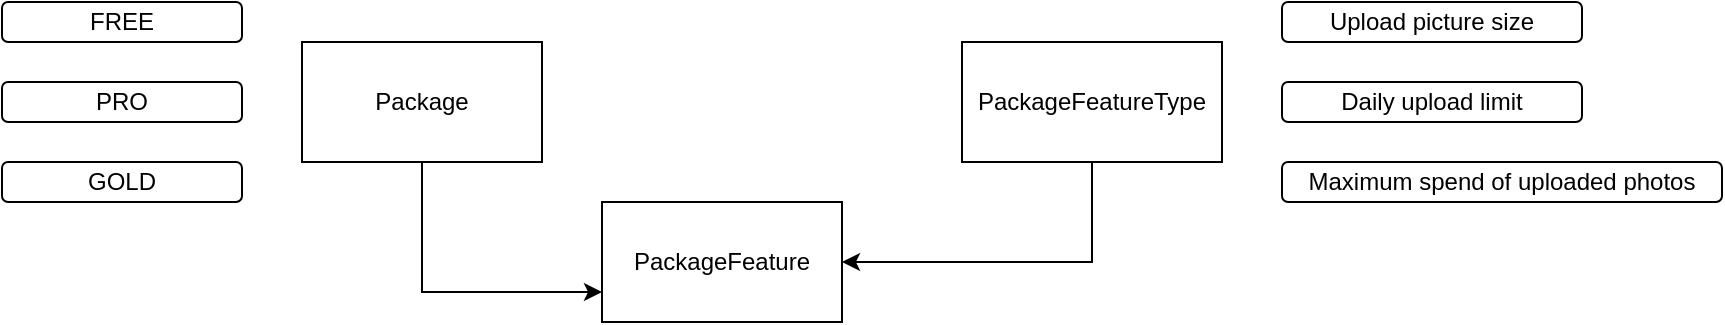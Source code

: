 <mxfile version="20.3.0" type="device"><diagram id="BOoluCym70swmkw6rInJ" name="Page-1"><mxGraphModel dx="1888" dy="659" grid="1" gridSize="10" guides="1" tooltips="1" connect="1" arrows="1" fold="1" page="1" pageScale="1" pageWidth="850" pageHeight="1100" math="0" shadow="0"><root><mxCell id="0"/><mxCell id="1" parent="0"/><mxCell id="s6lAPi6dJyv-iOO-PnJw-12" style="edgeStyle=orthogonalEdgeStyle;rounded=0;orthogonalLoop=1;jettySize=auto;html=1;exitX=0.5;exitY=1;exitDx=0;exitDy=0;entryX=0;entryY=0.75;entryDx=0;entryDy=0;" edge="1" parent="1" source="s6lAPi6dJyv-iOO-PnJw-1" target="s6lAPi6dJyv-iOO-PnJw-3"><mxGeometry relative="1" as="geometry"/></mxCell><mxCell id="s6lAPi6dJyv-iOO-PnJw-1" value="Package" style="rounded=0;whiteSpace=wrap;html=1;" vertex="1" parent="1"><mxGeometry x="120" y="160" width="120" height="60" as="geometry"/></mxCell><mxCell id="s6lAPi6dJyv-iOO-PnJw-13" style="edgeStyle=orthogonalEdgeStyle;rounded=0;orthogonalLoop=1;jettySize=auto;html=1;exitX=0.5;exitY=1;exitDx=0;exitDy=0;entryX=1;entryY=0.5;entryDx=0;entryDy=0;" edge="1" parent="1" source="s6lAPi6dJyv-iOO-PnJw-2" target="s6lAPi6dJyv-iOO-PnJw-3"><mxGeometry relative="1" as="geometry"><Array as="points"><mxPoint x="515" y="270"/><mxPoint x="390" y="270"/></Array></mxGeometry></mxCell><mxCell id="s6lAPi6dJyv-iOO-PnJw-2" value="PackageFeatureType" style="rounded=0;whiteSpace=wrap;html=1;" vertex="1" parent="1"><mxGeometry x="450" y="160" width="130" height="60" as="geometry"/></mxCell><mxCell id="s6lAPi6dJyv-iOO-PnJw-3" value="PackageFeature" style="rounded=0;whiteSpace=wrap;html=1;" vertex="1" parent="1"><mxGeometry x="270" y="240" width="120" height="60" as="geometry"/></mxCell><mxCell id="s6lAPi6dJyv-iOO-PnJw-4" style="edgeStyle=orthogonalEdgeStyle;rounded=0;orthogonalLoop=1;jettySize=auto;html=1;exitX=0.5;exitY=1;exitDx=0;exitDy=0;" edge="1" parent="1" source="s6lAPi6dJyv-iOO-PnJw-2" target="s6lAPi6dJyv-iOO-PnJw-2"><mxGeometry relative="1" as="geometry"/></mxCell><mxCell id="s6lAPi6dJyv-iOO-PnJw-5" value="Upload picture size" style="rounded=1;whiteSpace=wrap;html=1;" vertex="1" parent="1"><mxGeometry x="610" y="140" width="150" height="20" as="geometry"/></mxCell><mxCell id="s6lAPi6dJyv-iOO-PnJw-6" value="Daily upload limit" style="rounded=1;whiteSpace=wrap;html=1;" vertex="1" parent="1"><mxGeometry x="610" y="180" width="150" height="20" as="geometry"/></mxCell><mxCell id="s6lAPi6dJyv-iOO-PnJw-7" value="Maximum spend of uploaded photos" style="rounded=1;whiteSpace=wrap;html=1;" vertex="1" parent="1"><mxGeometry x="610" y="220" width="220" height="20" as="geometry"/></mxCell><mxCell id="s6lAPi6dJyv-iOO-PnJw-8" value="GOLD" style="rounded=1;whiteSpace=wrap;html=1;" vertex="1" parent="1"><mxGeometry x="-30" y="220" width="120" height="20" as="geometry"/></mxCell><mxCell id="s6lAPi6dJyv-iOO-PnJw-9" value="PRO" style="rounded=1;whiteSpace=wrap;html=1;" vertex="1" parent="1"><mxGeometry x="-30" y="180" width="120" height="20" as="geometry"/></mxCell><mxCell id="s6lAPi6dJyv-iOO-PnJw-10" value="FREE" style="rounded=1;whiteSpace=wrap;html=1;" vertex="1" parent="1"><mxGeometry x="-30" y="140" width="120" height="20" as="geometry"/></mxCell></root></mxGraphModel></diagram></mxfile>